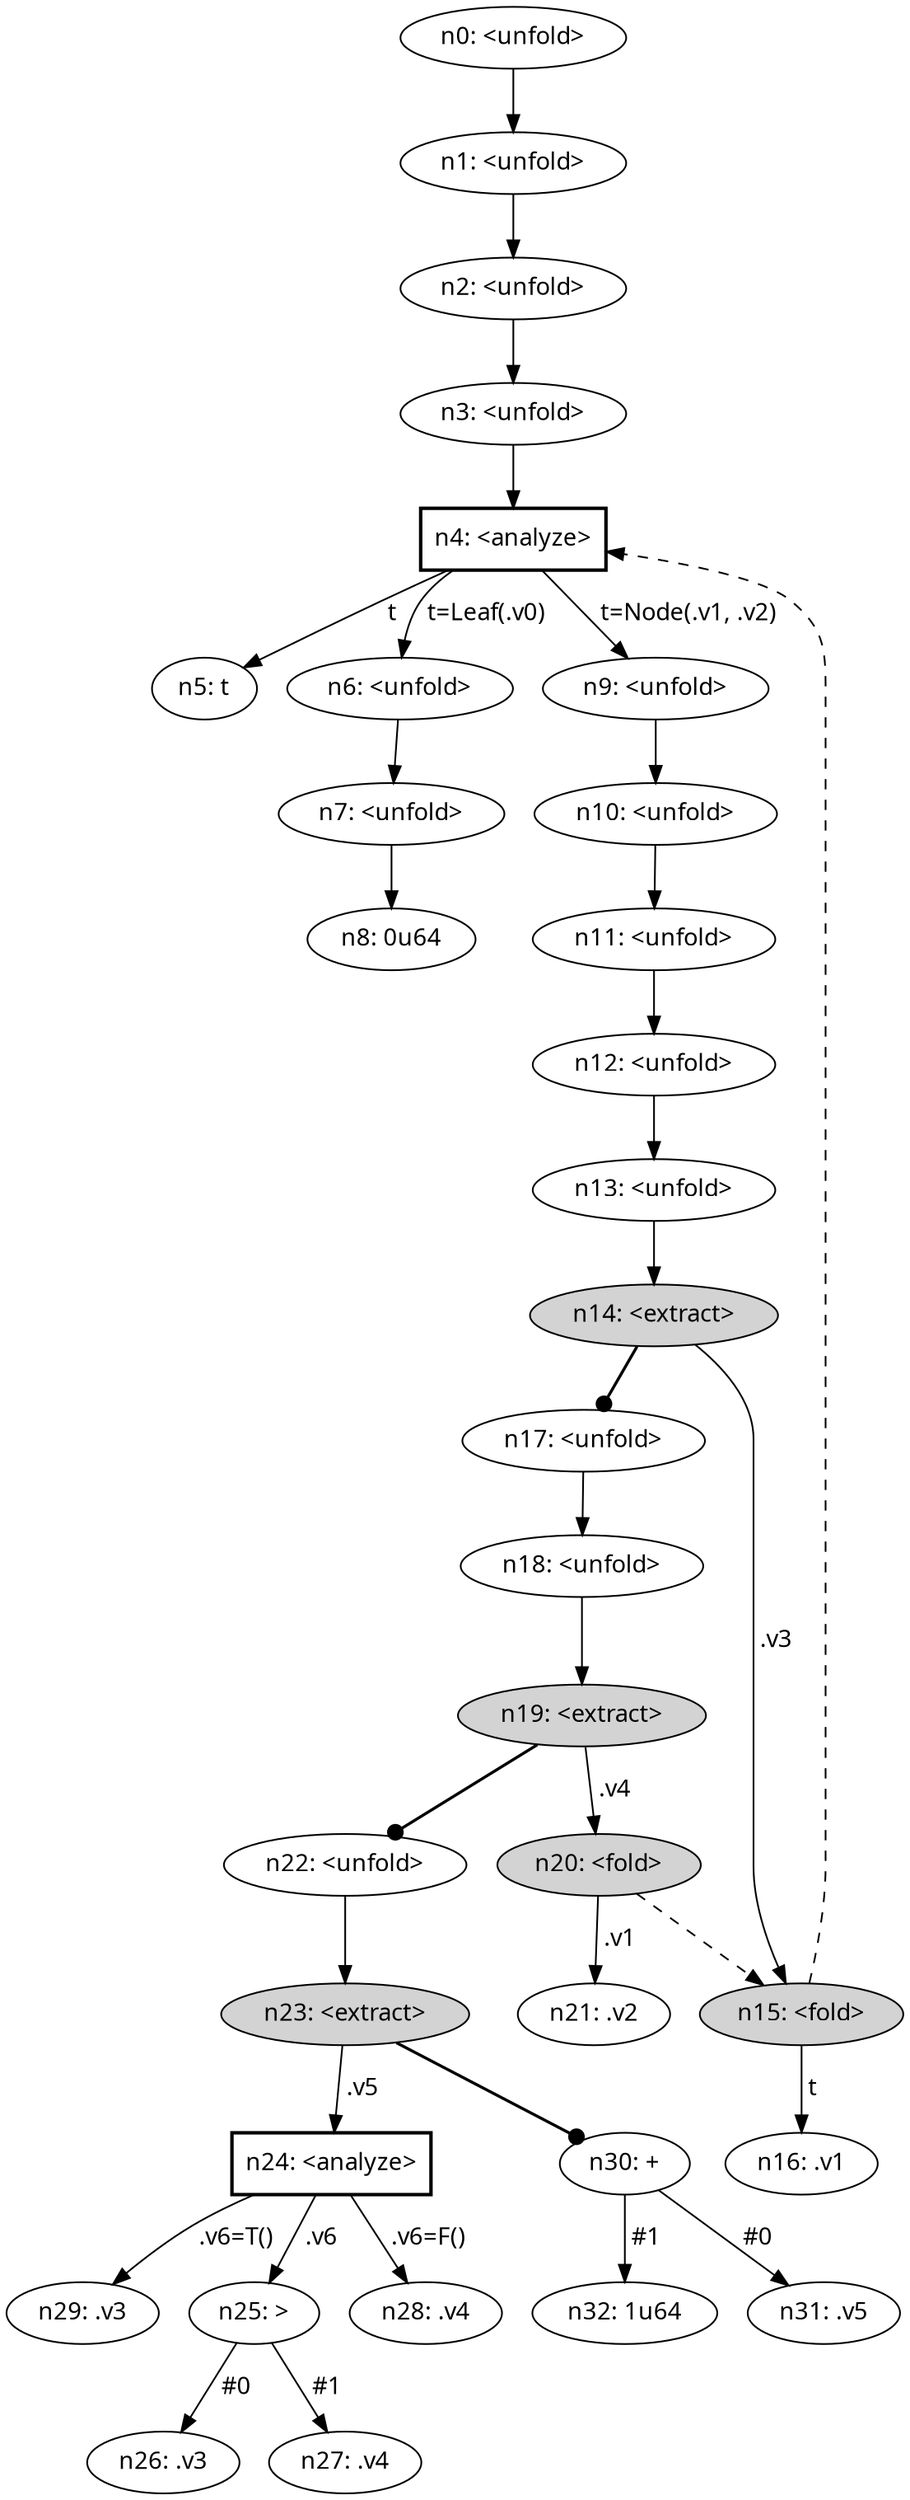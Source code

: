 digraph {
    node [fontname="bold helvetica"];
    edge [fontname="bold helvetica"];
    n0 [label="n0: <unfold>"];
    n1 [label="n1: <unfold>"];
    n0 -> n1;
    n2 [label="n2: <unfold>"];
    n1 -> n2;
    n3 [label="n3: <unfold>"];
    n2 -> n3;
    n4 [label="n4: <analyze>"] [shape=box style=bold];
    n3 -> n4;
    n5 [label="n5: t"];
    n4 -> n5 [label=" t "];
    n6 [label="n6: <unfold>"];
    n4 -> n6 [label=" t=Leaf(.v0) "];
    n7 [label="n7: <unfold>"];
    n6 -> n7;
    n8 [label="n8: 0u64"];
    n7 -> n8;
    n9 [label="n9: <unfold>"];
    n4 -> n9 [label=" t=Node(.v1, .v2) "];
    n10 [label="n10: <unfold>"];
    n9 -> n10;
    n11 [label="n11: <unfold>"];
    n10 -> n11;
    n12 [label="n12: <unfold>"];
    n11 -> n12;
    n13 [label="n13: <unfold>"];
    n12 -> n13;
    n14 [label="n14: <extract>"] [style=filled];
    n13 -> n14;
    n15 [label="n15: <fold>"] [style=filled];
    n14 -> n15 [label=" .v3 "];
    n15 -> n4 [style=dashed];
    n16 [label="n16: .v1"];
    n15 -> n16 [label=" t "];
    n17 [label="n17: <unfold>"];
    n14 -> n17 [penwidth=1.7 arrowhead=dot];
    n18 [label="n18: <unfold>"];
    n17 -> n18;
    n19 [label="n19: <extract>"] [style=filled];
    n18 -> n19;
    n20 [label="n20: <fold>"] [style=filled];
    n19 -> n20 [label=" .v4 "];
    n20 -> n15 [style=dashed];
    n21 [label="n21: .v2"];
    n20 -> n21 [label=" .v1 "];
    n22 [label="n22: <unfold>"];
    n19 -> n22 [penwidth=1.7 arrowhead=dot];
    n23 [label="n23: <extract>"] [style=filled];
    n22 -> n23;
    n24 [label="n24: <analyze>"] [shape=box style=bold];
    n23 -> n24 [label=" .v5 "];
    n25 [label="n25: >"];
    n24 -> n25 [label=" .v6 "];
    n26 [label="n26: .v3"];
    n25 -> n26 [label=" #0 "];
    n27 [label="n27: .v4"];
    n25 -> n27 [label=" #1 "];
    n28 [label="n28: .v4"];
    n24 -> n28 [label=" .v6=F() "];
    n29 [label="n29: .v3"];
    n24 -> n29 [label=" .v6=T() "];
    n30 [label="n30: +"];
    n23 -> n30 [penwidth=1.7 arrowhead=dot];
    n31 [label="n31: .v5"];
    n30 -> n31 [label=" #0 "];
    n32 [label="n32: 1u64"];
    n30 -> n32 [label=" #1 "];
}
